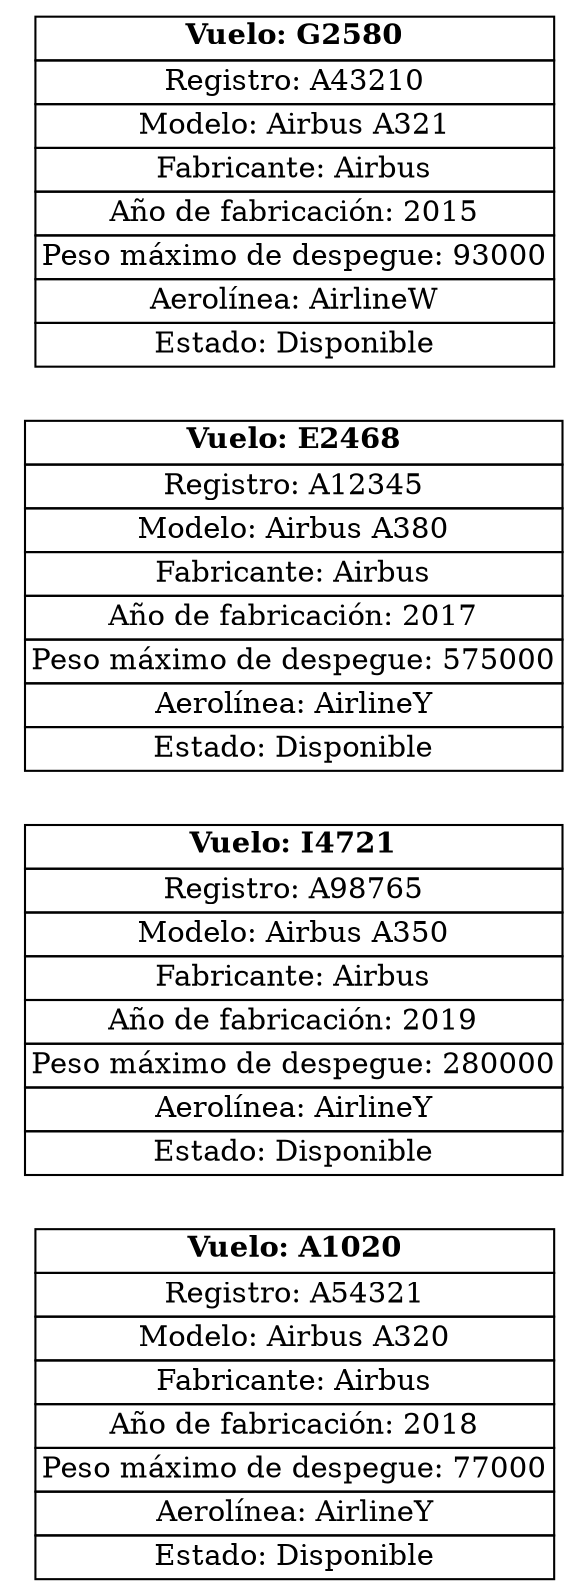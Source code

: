 digraph AvionesDisponibles {
rankdir=LR;
node [shape=plaintext];
nodeA54321 [label=<
<table border="0" cellborder="1" cellspacing="0">
<tr><td align="center"><b>Vuelo: A1020</b></td></tr>
<tr><td>Registro: A54321</td></tr>
<tr><td>Modelo: Airbus A320</td></tr>
<tr><td>Fabricante: Airbus</td></tr>
<tr><td>Año de fabricación: 2018</td></tr>
<tr><td>Peso máximo de despegue: 77000</td></tr>
<tr><td>Aerolínea: AirlineY</td></tr>
<tr><td>Estado: Disponible</td></tr>
</table>
>];
nodeA98765 [label=<
<table border="0" cellborder="1" cellspacing="0">
<tr><td align="center"><b>Vuelo: C4567</b></td></tr>
<tr><td>Registro: A98765</td></tr>
<tr><td>Modelo: Airbus A330</td></tr>
<tr><td>Fabricante: Airbus</td></tr>
<tr><td>Año de fabricación: 2016</td></tr>
<tr><td>Peso máximo de despegue: 242000</td></tr>
<tr><td>Aerolínea: AirlineW</td></tr>
<tr><td>Estado: Disponible</td></tr>
</table>
>];
nodeA12345 [label=<
<table border="0" cellborder="1" cellspacing="0">
<tr><td align="center"><b>Vuelo: E2468</b></td></tr>
<tr><td>Registro: A12345</td></tr>
<tr><td>Modelo: Airbus A380</td></tr>
<tr><td>Fabricante: Airbus</td></tr>
<tr><td>Año de fabricación: 2017</td></tr>
<tr><td>Peso máximo de despegue: 575000</td></tr>
<tr><td>Aerolínea: AirlineY</td></tr>
<tr><td>Estado: Disponible</td></tr>
</table>
>];
nodeA43210 [label=<
<table border="0" cellborder="1" cellspacing="0">
<tr><td align="center"><b>Vuelo: G2580</b></td></tr>
<tr><td>Registro: A43210</td></tr>
<tr><td>Modelo: Airbus A321</td></tr>
<tr><td>Fabricante: Airbus</td></tr>
<tr><td>Año de fabricación: 2015</td></tr>
<tr><td>Peso máximo de despegue: 93000</td></tr>
<tr><td>Aerolínea: AirlineW</td></tr>
<tr><td>Estado: Disponible</td></tr>
</table>
>];
nodeA98765 [label=<
<table border="0" cellborder="1" cellspacing="0">
<tr><td align="center"><b>Vuelo: I4721</b></td></tr>
<tr><td>Registro: A98765</td></tr>
<tr><td>Modelo: Airbus A350</td></tr>
<tr><td>Fabricante: Airbus</td></tr>
<tr><td>Año de fabricación: 2019</td></tr>
<tr><td>Peso máximo de despegue: 280000</td></tr>
<tr><td>Aerolínea: AirlineY</td></tr>
<tr><td>Estado: Disponible</td></tr>
</table>
>];
}
